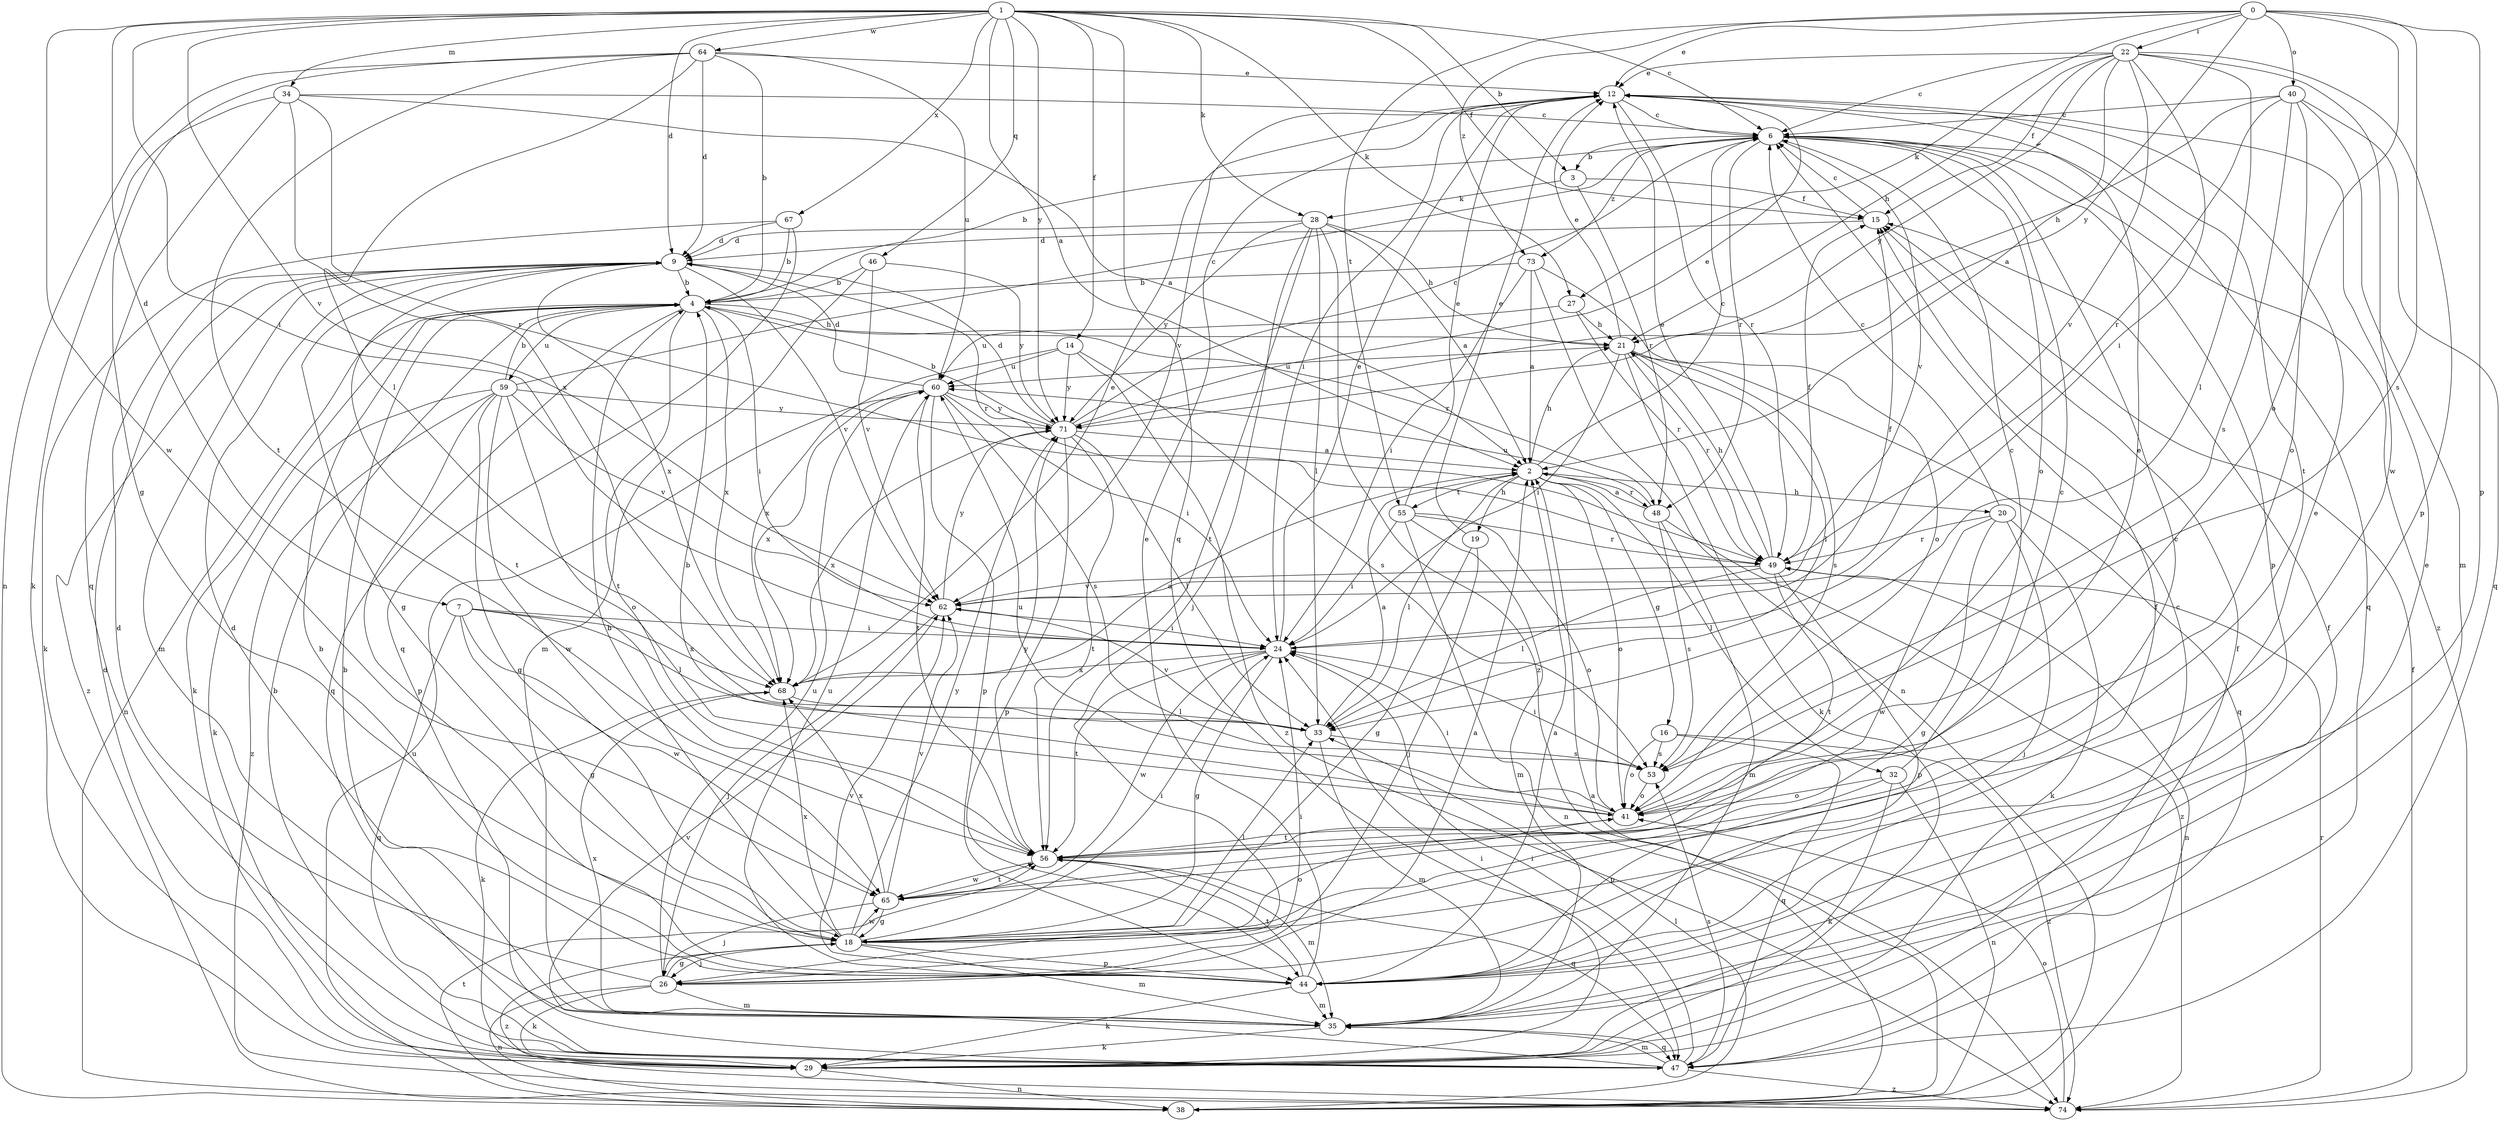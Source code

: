 strict digraph  {
0;
1;
2;
3;
4;
6;
7;
9;
12;
14;
15;
16;
18;
19;
20;
21;
22;
24;
26;
27;
28;
29;
32;
33;
34;
35;
38;
40;
41;
44;
46;
47;
48;
49;
53;
55;
56;
59;
60;
62;
64;
65;
67;
68;
71;
73;
74;
0 -> 12  [label=e];
0 -> 22  [label=i];
0 -> 27  [label=k];
0 -> 40  [label=o];
0 -> 41  [label=o];
0 -> 44  [label=p];
0 -> 53  [label=s];
0 -> 55  [label=t];
0 -> 71  [label=y];
0 -> 73  [label=z];
1 -> 2  [label=a];
1 -> 3  [label=b];
1 -> 6  [label=c];
1 -> 7  [label=d];
1 -> 9  [label=d];
1 -> 14  [label=f];
1 -> 15  [label=f];
1 -> 24  [label=i];
1 -> 27  [label=k];
1 -> 28  [label=k];
1 -> 34  [label=m];
1 -> 46  [label=q];
1 -> 47  [label=q];
1 -> 62  [label=v];
1 -> 64  [label=w];
1 -> 65  [label=w];
1 -> 67  [label=x];
1 -> 71  [label=y];
2 -> 6  [label=c];
2 -> 16  [label=g];
2 -> 19  [label=h];
2 -> 20  [label=h];
2 -> 21  [label=h];
2 -> 32  [label=l];
2 -> 33  [label=l];
2 -> 41  [label=o];
2 -> 48  [label=r];
2 -> 55  [label=t];
3 -> 15  [label=f];
3 -> 28  [label=k];
3 -> 48  [label=r];
4 -> 21  [label=h];
4 -> 24  [label=i];
4 -> 29  [label=k];
4 -> 38  [label=n];
4 -> 47  [label=q];
4 -> 48  [label=r];
4 -> 56  [label=t];
4 -> 59  [label=u];
4 -> 68  [label=x];
6 -> 3  [label=b];
6 -> 4  [label=b];
6 -> 41  [label=o];
6 -> 44  [label=p];
6 -> 47  [label=q];
6 -> 48  [label=r];
6 -> 62  [label=v];
6 -> 73  [label=z];
6 -> 74  [label=z];
7 -> 18  [label=g];
7 -> 24  [label=i];
7 -> 33  [label=l];
7 -> 47  [label=q];
7 -> 65  [label=w];
7 -> 68  [label=x];
9 -> 4  [label=b];
9 -> 18  [label=g];
9 -> 35  [label=m];
9 -> 49  [label=r];
9 -> 56  [label=t];
9 -> 62  [label=v];
9 -> 68  [label=x];
9 -> 74  [label=z];
12 -> 6  [label=c];
12 -> 24  [label=i];
12 -> 49  [label=r];
12 -> 56  [label=t];
12 -> 62  [label=v];
14 -> 53  [label=s];
14 -> 60  [label=u];
14 -> 68  [label=x];
14 -> 71  [label=y];
14 -> 74  [label=z];
15 -> 6  [label=c];
15 -> 9  [label=d];
16 -> 41  [label=o];
16 -> 47  [label=q];
16 -> 53  [label=s];
16 -> 74  [label=z];
18 -> 4  [label=b];
18 -> 6  [label=c];
18 -> 12  [label=e];
18 -> 24  [label=i];
18 -> 26  [label=j];
18 -> 33  [label=l];
18 -> 35  [label=m];
18 -> 41  [label=o];
18 -> 44  [label=p];
18 -> 65  [label=w];
18 -> 68  [label=x];
18 -> 71  [label=y];
18 -> 74  [label=z];
19 -> 12  [label=e];
19 -> 18  [label=g];
19 -> 26  [label=j];
20 -> 6  [label=c];
20 -> 18  [label=g];
20 -> 26  [label=j];
20 -> 29  [label=k];
20 -> 49  [label=r];
20 -> 65  [label=w];
21 -> 12  [label=e];
21 -> 24  [label=i];
21 -> 29  [label=k];
21 -> 33  [label=l];
21 -> 47  [label=q];
21 -> 49  [label=r];
21 -> 53  [label=s];
21 -> 60  [label=u];
22 -> 2  [label=a];
22 -> 6  [label=c];
22 -> 12  [label=e];
22 -> 15  [label=f];
22 -> 21  [label=h];
22 -> 24  [label=i];
22 -> 33  [label=l];
22 -> 44  [label=p];
22 -> 62  [label=v];
22 -> 65  [label=w];
22 -> 71  [label=y];
24 -> 12  [label=e];
24 -> 15  [label=f];
24 -> 18  [label=g];
24 -> 56  [label=t];
24 -> 65  [label=w];
24 -> 68  [label=x];
26 -> 2  [label=a];
26 -> 9  [label=d];
26 -> 18  [label=g];
26 -> 24  [label=i];
26 -> 29  [label=k];
26 -> 35  [label=m];
26 -> 38  [label=n];
26 -> 60  [label=u];
27 -> 21  [label=h];
27 -> 49  [label=r];
27 -> 60  [label=u];
28 -> 2  [label=a];
28 -> 9  [label=d];
28 -> 21  [label=h];
28 -> 26  [label=j];
28 -> 33  [label=l];
28 -> 56  [label=t];
28 -> 71  [label=y];
28 -> 74  [label=z];
29 -> 6  [label=c];
29 -> 9  [label=d];
29 -> 15  [label=f];
29 -> 24  [label=i];
29 -> 38  [label=n];
32 -> 6  [label=c];
32 -> 29  [label=k];
32 -> 38  [label=n];
32 -> 41  [label=o];
32 -> 44  [label=p];
33 -> 2  [label=a];
33 -> 35  [label=m];
33 -> 53  [label=s];
33 -> 62  [label=v];
34 -> 2  [label=a];
34 -> 6  [label=c];
34 -> 29  [label=k];
34 -> 47  [label=q];
34 -> 49  [label=r];
34 -> 68  [label=x];
35 -> 4  [label=b];
35 -> 12  [label=e];
35 -> 15  [label=f];
35 -> 29  [label=k];
35 -> 47  [label=q];
35 -> 68  [label=x];
38 -> 2  [label=a];
38 -> 33  [label=l];
38 -> 56  [label=t];
38 -> 60  [label=u];
40 -> 6  [label=c];
40 -> 21  [label=h];
40 -> 35  [label=m];
40 -> 41  [label=o];
40 -> 47  [label=q];
40 -> 49  [label=r];
40 -> 53  [label=s];
41 -> 4  [label=b];
41 -> 12  [label=e];
41 -> 24  [label=i];
41 -> 56  [label=t];
41 -> 60  [label=u];
44 -> 2  [label=a];
44 -> 4  [label=b];
44 -> 9  [label=d];
44 -> 12  [label=e];
44 -> 15  [label=f];
44 -> 29  [label=k];
44 -> 35  [label=m];
44 -> 56  [label=t];
44 -> 60  [label=u];
44 -> 62  [label=v];
46 -> 4  [label=b];
46 -> 35  [label=m];
46 -> 62  [label=v];
46 -> 71  [label=y];
47 -> 4  [label=b];
47 -> 24  [label=i];
47 -> 35  [label=m];
47 -> 53  [label=s];
47 -> 62  [label=v];
47 -> 74  [label=z];
48 -> 2  [label=a];
48 -> 35  [label=m];
48 -> 53  [label=s];
48 -> 60  [label=u];
48 -> 74  [label=z];
49 -> 12  [label=e];
49 -> 15  [label=f];
49 -> 21  [label=h];
49 -> 33  [label=l];
49 -> 38  [label=n];
49 -> 44  [label=p];
49 -> 56  [label=t];
49 -> 62  [label=v];
53 -> 24  [label=i];
53 -> 41  [label=o];
55 -> 12  [label=e];
55 -> 24  [label=i];
55 -> 35  [label=m];
55 -> 38  [label=n];
55 -> 41  [label=o];
55 -> 49  [label=r];
56 -> 6  [label=c];
56 -> 35  [label=m];
56 -> 47  [label=q];
56 -> 65  [label=w];
56 -> 71  [label=y];
59 -> 4  [label=b];
59 -> 6  [label=c];
59 -> 18  [label=g];
59 -> 29  [label=k];
59 -> 41  [label=o];
59 -> 44  [label=p];
59 -> 62  [label=v];
59 -> 65  [label=w];
59 -> 71  [label=y];
59 -> 74  [label=z];
60 -> 9  [label=d];
60 -> 24  [label=i];
60 -> 44  [label=p];
60 -> 53  [label=s];
60 -> 56  [label=t];
60 -> 68  [label=x];
60 -> 71  [label=y];
62 -> 24  [label=i];
62 -> 26  [label=j];
62 -> 71  [label=y];
64 -> 4  [label=b];
64 -> 9  [label=d];
64 -> 12  [label=e];
64 -> 18  [label=g];
64 -> 33  [label=l];
64 -> 38  [label=n];
64 -> 56  [label=t];
64 -> 60  [label=u];
65 -> 18  [label=g];
65 -> 26  [label=j];
65 -> 56  [label=t];
65 -> 62  [label=v];
65 -> 68  [label=x];
67 -> 4  [label=b];
67 -> 9  [label=d];
67 -> 29  [label=k];
67 -> 47  [label=q];
68 -> 2  [label=a];
68 -> 12  [label=e];
68 -> 29  [label=k];
68 -> 33  [label=l];
71 -> 2  [label=a];
71 -> 4  [label=b];
71 -> 6  [label=c];
71 -> 9  [label=d];
71 -> 12  [label=e];
71 -> 33  [label=l];
71 -> 44  [label=p];
71 -> 56  [label=t];
71 -> 68  [label=x];
73 -> 2  [label=a];
73 -> 4  [label=b];
73 -> 24  [label=i];
73 -> 38  [label=n];
73 -> 41  [label=o];
74 -> 15  [label=f];
74 -> 41  [label=o];
74 -> 49  [label=r];
}
